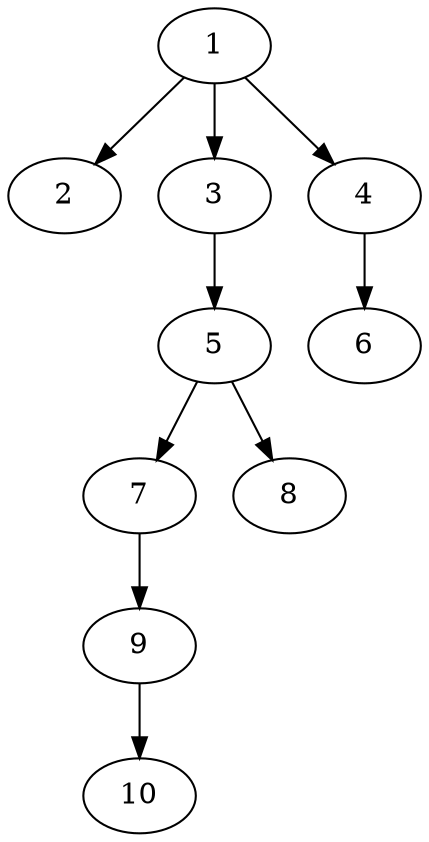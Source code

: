 // DAG automatically generated by daggen at Tue Jul 18 11:30:58 2017
// ./daggen --dot -n 10 --fat 0.2 --regular 0.8 --density 0.2 --jump 4 
digraph G {
  1 [size="99585036624", alpha="0.05"]
  1 -> 2 [size ="134217728"]
  1 -> 3 [size ="134217728"]
  1 -> 4 [size ="134217728"]
  2 [size="1351960576", alpha="0.12"]
  3 [size="22679755783", alpha="0.12"]
  3 -> 5 [size ="411041792"]
  4 [size="539695373271", alpha="0.12"]
  4 -> 6 [size ="411041792"]
  5 [size="16391223893", alpha="0.16"]
  5 -> 7 [size ="33554432"]
  5 -> 8 [size ="33554432"]
  6 [size="1394062228", alpha="0.15"]
  7 [size="368293445632", alpha="0.05"]
  7 -> 9 [size ="411041792"]
  8 [size="98781919344", alpha="0.11"]
  9 [size="432798611025", alpha="0.17"]
  9 -> 10 [size ="679477248"]
  10 [size="958875984480", alpha="0.10"]
}
